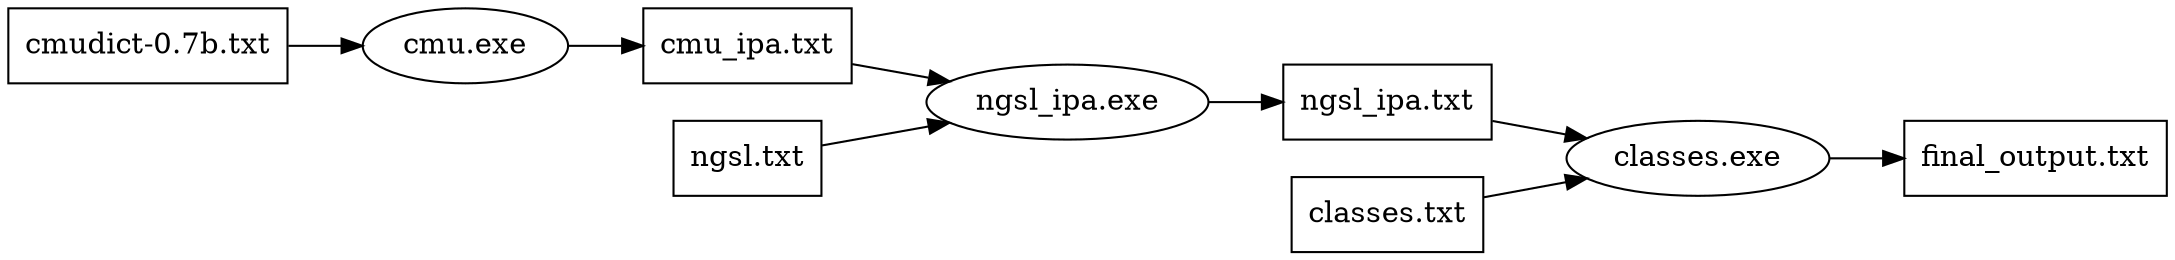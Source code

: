 digraph doc
{
    rankdir="LR";
    cmu_dict[label="cmudict-0.7b.txt",shape=box];
    cmu_exe[label="cmu.exe"];
    cmu_ipa[label="cmu_ipa.txt",shape=box];

    cmu_dict -> cmu_exe;
    cmu_exe -> cmu_ipa;

    classes_txt[label="classes.txt",shape=box];
    classes_exe[label="classes.exe"];

    ngsl_txt[label="ngsl.txt",shape=box];
    ngsl_ipa_exe[label="ngsl_ipa.exe"];
    ngsl_ipa_txt[label="ngsl_ipa.txt",shape=box];

    ngsl_txt -> ngsl_ipa_exe;
    cmu_ipa -> ngsl_ipa_exe;
    ngsl_ipa_exe -> ngsl_ipa_txt;

    ngsl_ipa_txt -> classes_exe;
    classes_txt -> classes_exe;

    final_output[label="final_output.txt",shape=box];
    classes_exe -> final_output;
}